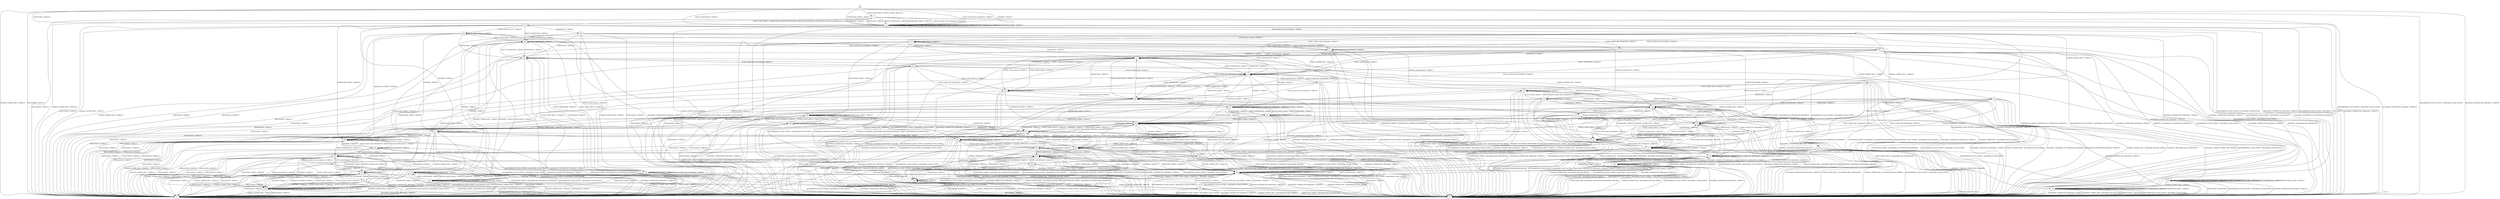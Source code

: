 digraph h9 {
s0 [label="s0"];
s1 [label="s1"];
s2 [label="s2"];
s3 [label="s3"];
s4 [label="s4"];
s5 [label="s5"];
s6 [label="s6"];
s7 [label="s7"];
s25 [label="s25"];
s26 [label="s26"];
s42 [label="s42"];
s44 [label="s44"];
s8 [label="s8"];
s9 [label="s9"];
s10 [label="s10"];
s11 [label="s11"];
s22 [label="s22"];
s27 [label="s27"];
s28 [label="s28"];
s29 [label="s29"];
s30 [label="s30"];
s39 [label="s39"];
s43 [label="s43"];
s45 [label="s45"];
s46 [label="s46"];
s48 [label="s48"];
s51 [label="s51"];
s12 [label="s12"];
s13 [label="s13"];
s14 [label="s14"];
s15 [label="s15"];
s16 [label="s16"];
s23 [label="s23"];
s24 [label="s24"];
s31 [label="s31"];
s32 [label="s32"];
s33 [label="s33"];
s37 [label="s37"];
s47 [label="s47"];
s49 [label="s49"];
s54 [label="s54"];
s55 [label="s55"];
s17 [label="s17"];
s18 [label="s18"];
s19 [label="s19"];
s20 [label="s20"];
s34 [label="s34"];
s35 [label="s35"];
s38 [label="s38"];
s40 [label="s40"];
s50 [label="s50"];
s52 [label="s52"];
s56 [label="s56"];
s57 [label="s57"];
s58 [label="s58"];
s21 [label="s21"];
s36 [label="s36"];
s41 [label="s41"];
s53 [label="s53"];
s59 [label="s59"];
s60 [label="s60"];
s61 [label="s61"];
s62 [label="s62"];
s63 [label="s63"];
s64 [label="s64"];
s0 -> s1 [label="ECDH_CLIENT_HELLO / HELLO_VERIFY_REQUEST+"];
s0 -> s2 [label="ECDH_CLIENT_KEY_EXCHANGE / TIMEOUT"];
s0 -> s3 [label="CHANGE_CIPHER_SPEC / TIMEOUT"];
s0 -> s2 [label="FINISHED / TIMEOUT"];
s0 -> s3 [label="APPLICATION / TIMEOUT"];
s0 -> s2 [label="CERTIFICATE / TIMEOUT"];
s0 -> s2 [label="EMPTY_CERTIFICATE / TIMEOUT"];
s0 -> s2 [label="CERTIFICATE_VERIFY / TIMEOUT"];
s0 -> s4 [label="Alert(WARNING,CLOSE_NOTIFY) / Alert(FATAL,CLOSE_NOTIFY)"];
s0 -> s4 [label="Alert(FATAL,UNEXPECTED_MESSAGE) / TIMEOUT"];
s1 -> s5 [label="ECDH_CLIENT_HELLO / SERVER_HELLO,CERTIFICATE,ECDHE_SERVER_KEY_EXCHANGE,CERTIFICATE_REQUEST,SERVER_HELLO_DONE"];
s1 -> s2 [label="ECDH_CLIENT_KEY_EXCHANGE / TIMEOUT"];
s1 -> s3 [label="CHANGE_CIPHER_SPEC / TIMEOUT"];
s1 -> s2 [label="FINISHED / TIMEOUT"];
s1 -> s3 [label="APPLICATION / TIMEOUT"];
s1 -> s2 [label="CERTIFICATE / TIMEOUT"];
s1 -> s2 [label="EMPTY_CERTIFICATE / TIMEOUT"];
s1 -> s2 [label="CERTIFICATE_VERIFY / TIMEOUT"];
s1 -> s4 [label="Alert(WARNING,CLOSE_NOTIFY) / Alert(FATAL,CLOSE_NOTIFY)"];
s1 -> s4 [label="Alert(FATAL,UNEXPECTED_MESSAGE) / TIMEOUT"];
s2 -> s2 [label="ECDH_CLIENT_HELLO / TIMEOUT"];
s2 -> s2 [label="ECDH_CLIENT_KEY_EXCHANGE / TIMEOUT"];
s2 -> s3 [label="CHANGE_CIPHER_SPEC / TIMEOUT"];
s2 -> s2 [label="FINISHED / TIMEOUT"];
s2 -> s3 [label="APPLICATION / TIMEOUT"];
s2 -> s2 [label="CERTIFICATE / TIMEOUT"];
s2 -> s2 [label="EMPTY_CERTIFICATE / TIMEOUT"];
s2 -> s2 [label="CERTIFICATE_VERIFY / TIMEOUT"];
s2 -> s4 [label="Alert(WARNING,CLOSE_NOTIFY) / Alert(FATAL,CLOSE_NOTIFY)"];
s2 -> s4 [label="Alert(FATAL,UNEXPECTED_MESSAGE) / TIMEOUT"];
s3 -> s3 [label="ECDH_CLIENT_HELLO / TIMEOUT"];
s3 -> s3 [label="ECDH_CLIENT_KEY_EXCHANGE / TIMEOUT"];
s3 -> s3 [label="CHANGE_CIPHER_SPEC / TIMEOUT"];
s3 -> s3 [label="FINISHED / TIMEOUT"];
s3 -> s3 [label="APPLICATION / TIMEOUT"];
s3 -> s3 [label="CERTIFICATE / TIMEOUT"];
s3 -> s3 [label="EMPTY_CERTIFICATE / TIMEOUT"];
s3 -> s3 [label="CERTIFICATE_VERIFY / TIMEOUT"];
s3 -> s3 [label="Alert(WARNING,CLOSE_NOTIFY) / TIMEOUT"];
s3 -> s3 [label="Alert(FATAL,UNEXPECTED_MESSAGE) / TIMEOUT"];
s4 -> s4 [label="ECDH_CLIENT_HELLO / SOCKET_CLOSED"];
s4 -> s4 [label="ECDH_CLIENT_KEY_EXCHANGE / SOCKET_CLOSED"];
s4 -> s4 [label="CHANGE_CIPHER_SPEC / SOCKET_CLOSED"];
s4 -> s4 [label="FINISHED / SOCKET_CLOSED"];
s4 -> s4 [label="APPLICATION / SOCKET_CLOSED"];
s4 -> s4 [label="CERTIFICATE / SOCKET_CLOSED"];
s4 -> s4 [label="EMPTY_CERTIFICATE / SOCKET_CLOSED"];
s4 -> s4 [label="CERTIFICATE_VERIFY / SOCKET_CLOSED"];
s4 -> s4 [label="Alert(WARNING,CLOSE_NOTIFY) / SOCKET_CLOSED"];
s4 -> s4 [label="Alert(FATAL,UNEXPECTED_MESSAGE) / SOCKET_CLOSED"];
s5 -> s42 [label="ECDH_CLIENT_HELLO / TIMEOUT"];
s5 -> s6 [label="ECDH_CLIENT_KEY_EXCHANGE / TIMEOUT"];
s5 -> s3 [label="CHANGE_CIPHER_SPEC / TIMEOUT"];
s5 -> s7 [label="FINISHED / TIMEOUT"];
s5 -> s3 [label="APPLICATION / TIMEOUT"];
s5 -> s25 [label="CERTIFICATE / TIMEOUT"];
s5 -> s44 [label="EMPTY_CERTIFICATE / TIMEOUT"];
s5 -> s26 [label="CERTIFICATE_VERIFY / TIMEOUT"];
s5 -> s4 [label="Alert(WARNING,CLOSE_NOTIFY) / Alert(FATAL,CLOSE_NOTIFY)"];
s5 -> s4 [label="Alert(FATAL,UNEXPECTED_MESSAGE) / TIMEOUT"];
s6 -> s8 [label="ECDH_CLIENT_HELLO / TIMEOUT"];
s6 -> s9 [label="ECDH_CLIENT_KEY_EXCHANGE / TIMEOUT"];
s6 -> s10 [label="CHANGE_CIPHER_SPEC / TIMEOUT"];
s6 -> s4 [label="FINISHED / Alert(FATAL,NO_CERTIFICATE_RESERVED)"];
s6 -> s3 [label="APPLICATION / TIMEOUT"];
s6 -> s11 [label="CERTIFICATE / TIMEOUT"];
s6 -> s22 [label="EMPTY_CERTIFICATE / TIMEOUT"];
s6 -> s4 [label="CERTIFICATE_VERIFY / Alert(FATAL,NO_CERTIFICATE_RESERVED)"];
s6 -> s4 [label="Alert(WARNING,CLOSE_NOTIFY) / Alert(FATAL,CLOSE_NOTIFY)"];
s6 -> s4 [label="Alert(FATAL,UNEXPECTED_MESSAGE) / TIMEOUT"];
s7 -> s7 [label="ECDH_CLIENT_HELLO / TIMEOUT"];
s7 -> s4 [label="ECDH_CLIENT_KEY_EXCHANGE / Alert(FATAL,HANDSHAKE_FAILURE)"];
s7 -> s3 [label="CHANGE_CIPHER_SPEC / TIMEOUT"];
s7 -> s7 [label="FINISHED / TIMEOUT"];
s7 -> s3 [label="APPLICATION / TIMEOUT"];
s7 -> s45 [label="CERTIFICATE / TIMEOUT"];
s7 -> s45 [label="EMPTY_CERTIFICATE / TIMEOUT"];
s7 -> s26 [label="CERTIFICATE_VERIFY / TIMEOUT"];
s7 -> s4 [label="Alert(WARNING,CLOSE_NOTIFY) / Alert(FATAL,CLOSE_NOTIFY)"];
s7 -> s4 [label="Alert(FATAL,UNEXPECTED_MESSAGE) / TIMEOUT"];
s25 -> s43 [label="ECDH_CLIENT_HELLO / TIMEOUT"];
s25 -> s27 [label="ECDH_CLIENT_KEY_EXCHANGE / TIMEOUT"];
s25 -> s3 [label="CHANGE_CIPHER_SPEC / TIMEOUT"];
s25 -> s39 [label="FINISHED / TIMEOUT"];
s25 -> s3 [label="APPLICATION / TIMEOUT"];
s25 -> s28 [label="CERTIFICATE / TIMEOUT"];
s25 -> s44 [label="EMPTY_CERTIFICATE / TIMEOUT"];
s25 -> s48 [label="CERTIFICATE_VERIFY / TIMEOUT"];
s25 -> s4 [label="Alert(WARNING,CLOSE_NOTIFY) / Alert(FATAL,CLOSE_NOTIFY)"];
s25 -> s4 [label="Alert(FATAL,UNEXPECTED_MESSAGE) / TIMEOUT"];
s26 -> s26 [label="ECDH_CLIENT_HELLO / TIMEOUT"];
s26 -> s29 [label="ECDH_CLIENT_KEY_EXCHANGE / TIMEOUT"];
s26 -> s3 [label="CHANGE_CIPHER_SPEC / TIMEOUT"];
s26 -> s26 [label="FINISHED / TIMEOUT"];
s26 -> s3 [label="APPLICATION / TIMEOUT"];
s26 -> s30 [label="CERTIFICATE / TIMEOUT"];
s26 -> s51 [label="EMPTY_CERTIFICATE / TIMEOUT"];
s26 -> s26 [label="CERTIFICATE_VERIFY / TIMEOUT"];
s26 -> s4 [label="Alert(WARNING,CLOSE_NOTIFY) / Alert(FATAL,CLOSE_NOTIFY)"];
s26 -> s4 [label="Alert(FATAL,UNEXPECTED_MESSAGE) / TIMEOUT"];
s42 -> s42 [label="ECDH_CLIENT_HELLO / TIMEOUT"];
s42 -> s9 [label="ECDH_CLIENT_KEY_EXCHANGE / TIMEOUT"];
s42 -> s3 [label="CHANGE_CIPHER_SPEC / TIMEOUT"];
s42 -> s7 [label="FINISHED / TIMEOUT"];
s42 -> s3 [label="APPLICATION / TIMEOUT"];
s42 -> s28 [label="CERTIFICATE / TIMEOUT"];
s42 -> s44 [label="EMPTY_CERTIFICATE / TIMEOUT"];
s42 -> s26 [label="CERTIFICATE_VERIFY / TIMEOUT"];
s42 -> s4 [label="Alert(WARNING,CLOSE_NOTIFY) / Alert(FATAL,CLOSE_NOTIFY)"];
s42 -> s4 [label="Alert(FATAL,UNEXPECTED_MESSAGE) / TIMEOUT"];
s44 -> s43 [label="ECDH_CLIENT_HELLO / TIMEOUT"];
s44 -> s46 [label="ECDH_CLIENT_KEY_EXCHANGE / TIMEOUT"];
s44 -> s3 [label="CHANGE_CIPHER_SPEC / TIMEOUT"];
s44 -> s39 [label="FINISHED / TIMEOUT"];
s44 -> s3 [label="APPLICATION / TIMEOUT"];
s44 -> s28 [label="CERTIFICATE / TIMEOUT"];
s44 -> s44 [label="EMPTY_CERTIFICATE / TIMEOUT"];
s44 -> s48 [label="CERTIFICATE_VERIFY / TIMEOUT"];
s44 -> s4 [label="Alert(WARNING,CLOSE_NOTIFY) / Alert(FATAL,CLOSE_NOTIFY)"];
s44 -> s4 [label="Alert(FATAL,UNEXPECTED_MESSAGE) / TIMEOUT"];
s8 -> s8 [label="ECDH_CLIENT_HELLO / TIMEOUT"];
s8 -> s9 [label="ECDH_CLIENT_KEY_EXCHANGE / TIMEOUT"];
s8 -> s12 [label="CHANGE_CIPHER_SPEC / TIMEOUT"];
s8 -> s4 [label="FINISHED / Alert(FATAL,HANDSHAKE_FAILURE)"];
s8 -> s3 [label="APPLICATION / TIMEOUT"];
s8 -> s11 [label="CERTIFICATE / TIMEOUT"];
s8 -> s22 [label="EMPTY_CERTIFICATE / TIMEOUT"];
s8 -> s49 [label="CERTIFICATE_VERIFY / TIMEOUT"];
s8 -> s4 [label="Alert(WARNING,CLOSE_NOTIFY) / Alert(FATAL,CLOSE_NOTIFY)"];
s8 -> s4 [label="Alert(FATAL,UNEXPECTED_MESSAGE) / TIMEOUT"];
s9 -> s8 [label="ECDH_CLIENT_HELLO / TIMEOUT"];
s9 -> s9 [label="ECDH_CLIENT_KEY_EXCHANGE / TIMEOUT"];
s9 -> s13 [label="CHANGE_CIPHER_SPEC / TIMEOUT"];
s9 -> s4 [label="FINISHED / Alert(FATAL,HANDSHAKE_FAILURE)"];
s9 -> s3 [label="APPLICATION / TIMEOUT"];
s9 -> s11 [label="CERTIFICATE / TIMEOUT"];
s9 -> s22 [label="EMPTY_CERTIFICATE / TIMEOUT"];
s9 -> s4 [label="CERTIFICATE_VERIFY / Alert(FATAL,NO_CERTIFICATE_RESERVED)"];
s9 -> s4 [label="Alert(WARNING,CLOSE_NOTIFY) / Alert(FATAL,CLOSE_NOTIFY)"];
s9 -> s4 [label="Alert(FATAL,UNEXPECTED_MESSAGE) / TIMEOUT"];
s10 -> s12 [label="ECDH_CLIENT_HELLO / TIMEOUT"];
s10 -> s13 [label="ECDH_CLIENT_KEY_EXCHANGE / TIMEOUT"];
s10 -> s4 [label="CHANGE_CIPHER_SPEC / Alert(FATAL,DECODE_ERROR)"];
s10 -> s4 [label="FINISHED / Alert(FATAL,NO_CERTIFICATE_RESERVED)"];
s10 -> s3 [label="APPLICATION / TIMEOUT"];
s10 -> s14 [label="CERTIFICATE / TIMEOUT"];
s10 -> s15 [label="EMPTY_CERTIFICATE / TIMEOUT"];
s10 -> s4 [label="CERTIFICATE_VERIFY / Alert(FATAL,NO_CERTIFICATE_RESERVED)"];
s10 -> s4 [label="Alert(WARNING,CLOSE_NOTIFY) / Alert(FATAL,CLOSE_NOTIFY)"];
s10 -> s4 [label="Alert(FATAL,UNEXPECTED_MESSAGE) / TIMEOUT"];
s11 -> s23 [label="ECDH_CLIENT_HELLO / TIMEOUT"];
s11 -> s16 [label="ECDH_CLIENT_KEY_EXCHANGE / TIMEOUT"];
s11 -> s14 [label="CHANGE_CIPHER_SPEC / TIMEOUT"];
s11 -> s37 [label="FINISHED / TIMEOUT"];
s11 -> s3 [label="APPLICATION / TIMEOUT"];
s11 -> s11 [label="CERTIFICATE / TIMEOUT"];
s11 -> s22 [label="EMPTY_CERTIFICATE / TIMEOUT"];
s11 -> s55 [label="CERTIFICATE_VERIFY / TIMEOUT"];
s11 -> s4 [label="Alert(WARNING,CLOSE_NOTIFY) / Alert(FATAL,CLOSE_NOTIFY)"];
s11 -> s4 [label="Alert(FATAL,UNEXPECTED_MESSAGE) / TIMEOUT"];
s22 -> s23 [label="ECDH_CLIENT_HELLO / TIMEOUT"];
s22 -> s24 [label="ECDH_CLIENT_KEY_EXCHANGE / TIMEOUT"];
s22 -> s15 [label="CHANGE_CIPHER_SPEC / TIMEOUT"];
s22 -> s37 [label="FINISHED / TIMEOUT"];
s22 -> s3 [label="APPLICATION / TIMEOUT"];
s22 -> s11 [label="CERTIFICATE / TIMEOUT"];
s22 -> s22 [label="EMPTY_CERTIFICATE / TIMEOUT"];
s22 -> s55 [label="CERTIFICATE_VERIFY / TIMEOUT"];
s22 -> s4 [label="Alert(WARNING,CLOSE_NOTIFY) / Alert(FATAL,CLOSE_NOTIFY)"];
s22 -> s4 [label="Alert(FATAL,UNEXPECTED_MESSAGE) / TIMEOUT"];
s27 -> s20 [label="ECDH_CLIENT_HELLO / TIMEOUT"];
s27 -> s23 [label="ECDH_CLIENT_KEY_EXCHANGE / TIMEOUT"];
s27 -> s31 [label="CHANGE_CIPHER_SPEC / TIMEOUT"];
s27 -> s4 [label="FINISHED / Alert(FATAL,BAD_CERTIFICATE)"];
s27 -> s3 [label="APPLICATION / TIMEOUT"];
s27 -> s11 [label="CERTIFICATE / TIMEOUT"];
s27 -> s22 [label="EMPTY_CERTIFICATE / TIMEOUT"];
s27 -> s32 [label="CERTIFICATE_VERIFY / TIMEOUT"];
s27 -> s4 [label="Alert(WARNING,CLOSE_NOTIFY) / Alert(FATAL,CLOSE_NOTIFY)"];
s27 -> s4 [label="Alert(FATAL,UNEXPECTED_MESSAGE) / TIMEOUT"];
s28 -> s43 [label="ECDH_CLIENT_HELLO / TIMEOUT"];
s28 -> s16 [label="ECDH_CLIENT_KEY_EXCHANGE / TIMEOUT"];
s28 -> s3 [label="CHANGE_CIPHER_SPEC / TIMEOUT"];
s28 -> s39 [label="FINISHED / TIMEOUT"];
s28 -> s3 [label="APPLICATION / TIMEOUT"];
s28 -> s28 [label="CERTIFICATE / TIMEOUT"];
s28 -> s44 [label="EMPTY_CERTIFICATE / TIMEOUT"];
s28 -> s48 [label="CERTIFICATE_VERIFY / TIMEOUT"];
s28 -> s4 [label="Alert(WARNING,CLOSE_NOTIFY) / Alert(FATAL,CLOSE_NOTIFY)"];
s28 -> s4 [label="Alert(FATAL,UNEXPECTED_MESSAGE) / TIMEOUT"];
s29 -> s26 [label="ECDH_CLIENT_HELLO / TIMEOUT"];
s29 -> s29 [label="ECDH_CLIENT_KEY_EXCHANGE / TIMEOUT"];
s29 -> s3 [label="CHANGE_CIPHER_SPEC / TIMEOUT"];
s29 -> s26 [label="FINISHED / TIMEOUT"];
s29 -> s3 [label="APPLICATION / TIMEOUT"];
s29 -> s30 [label="CERTIFICATE / TIMEOUT"];
s29 -> s51 [label="EMPTY_CERTIFICATE / TIMEOUT"];
s29 -> s4 [label="CERTIFICATE_VERIFY / Alert(FATAL,NO_CERTIFICATE_RESERVED)"];
s29 -> s4 [label="Alert(WARNING,CLOSE_NOTIFY) / Alert(FATAL,CLOSE_NOTIFY)"];
s29 -> s4 [label="Alert(FATAL,UNEXPECTED_MESSAGE) / TIMEOUT"];
s30 -> s48 [label="ECDH_CLIENT_HELLO / TIMEOUT"];
s30 -> s33 [label="ECDH_CLIENT_KEY_EXCHANGE / TIMEOUT"];
s30 -> s3 [label="CHANGE_CIPHER_SPEC / TIMEOUT"];
s30 -> s48 [label="FINISHED / TIMEOUT"];
s30 -> s3 [label="APPLICATION / TIMEOUT"];
s30 -> s30 [label="CERTIFICATE / TIMEOUT"];
s30 -> s51 [label="EMPTY_CERTIFICATE / TIMEOUT"];
s30 -> s48 [label="CERTIFICATE_VERIFY / TIMEOUT"];
s30 -> s4 [label="Alert(WARNING,CLOSE_NOTIFY) / Alert(FATAL,CLOSE_NOTIFY)"];
s30 -> s4 [label="Alert(FATAL,UNEXPECTED_MESSAGE) / TIMEOUT"];
s39 -> s39 [label="ECDH_CLIENT_HELLO / TIMEOUT"];
s39 -> s39 [label="ECDH_CLIENT_KEY_EXCHANGE / TIMEOUT"];
s39 -> s3 [label="CHANGE_CIPHER_SPEC / TIMEOUT"];
s39 -> s39 [label="FINISHED / TIMEOUT"];
s39 -> s3 [label="APPLICATION / TIMEOUT"];
s39 -> s45 [label="CERTIFICATE / TIMEOUT"];
s39 -> s45 [label="EMPTY_CERTIFICATE / TIMEOUT"];
s39 -> s48 [label="CERTIFICATE_VERIFY / TIMEOUT"];
s39 -> s4 [label="Alert(WARNING,CLOSE_NOTIFY) / Alert(FATAL,CLOSE_NOTIFY)"];
s39 -> s4 [label="Alert(FATAL,UNEXPECTED_MESSAGE) / TIMEOUT"];
s43 -> s43 [label="ECDH_CLIENT_HELLO / TIMEOUT"];
s43 -> s43 [label="ECDH_CLIENT_KEY_EXCHANGE / TIMEOUT"];
s43 -> s3 [label="CHANGE_CIPHER_SPEC / TIMEOUT"];
s43 -> s39 [label="FINISHED / TIMEOUT"];
s43 -> s3 [label="APPLICATION / TIMEOUT"];
s43 -> s28 [label="CERTIFICATE / TIMEOUT"];
s43 -> s44 [label="EMPTY_CERTIFICATE / TIMEOUT"];
s43 -> s48 [label="CERTIFICATE_VERIFY / TIMEOUT"];
s43 -> s4 [label="Alert(WARNING,CLOSE_NOTIFY) / Alert(FATAL,CLOSE_NOTIFY)"];
s43 -> s4 [label="Alert(FATAL,UNEXPECTED_MESSAGE) / TIMEOUT"];
s45 -> s39 [label="ECDH_CLIENT_HELLO / TIMEOUT"];
s45 -> s4 [label="ECDH_CLIENT_KEY_EXCHANGE / Alert(FATAL,HANDSHAKE_FAILURE)"];
s45 -> s3 [label="CHANGE_CIPHER_SPEC / TIMEOUT"];
s45 -> s39 [label="FINISHED / TIMEOUT"];
s45 -> s3 [label="APPLICATION / TIMEOUT"];
s45 -> s45 [label="CERTIFICATE / TIMEOUT"];
s45 -> s45 [label="EMPTY_CERTIFICATE / TIMEOUT"];
s45 -> s48 [label="CERTIFICATE_VERIFY / TIMEOUT"];
s45 -> s4 [label="Alert(WARNING,CLOSE_NOTIFY) / Alert(FATAL,CLOSE_NOTIFY)"];
s45 -> s4 [label="Alert(FATAL,UNEXPECTED_MESSAGE) / TIMEOUT"];
s46 -> s20 [label="ECDH_CLIENT_HELLO / TIMEOUT"];
s46 -> s23 [label="ECDH_CLIENT_KEY_EXCHANGE / TIMEOUT"];
s46 -> s47 [label="CHANGE_CIPHER_SPEC / TIMEOUT"];
s46 -> s4 [label="FINISHED / Alert(FATAL,NO_CERTIFICATE_RESERVED)"];
s46 -> s3 [label="APPLICATION / TIMEOUT"];
s46 -> s11 [label="CERTIFICATE / TIMEOUT"];
s46 -> s22 [label="EMPTY_CERTIFICATE / TIMEOUT"];
s46 -> s4 [label="CERTIFICATE_VERIFY / Alert(FATAL,NO_CERTIFICATE_RESERVED)"];
s46 -> s4 [label="Alert(WARNING,CLOSE_NOTIFY) / Alert(FATAL,CLOSE_NOTIFY)"];
s46 -> s4 [label="Alert(FATAL,UNEXPECTED_MESSAGE) / TIMEOUT"];
s48 -> s48 [label="ECDH_CLIENT_HELLO / TIMEOUT"];
s48 -> s48 [label="ECDH_CLIENT_KEY_EXCHANGE / TIMEOUT"];
s48 -> s3 [label="CHANGE_CIPHER_SPEC / TIMEOUT"];
s48 -> s48 [label="FINISHED / TIMEOUT"];
s48 -> s3 [label="APPLICATION / TIMEOUT"];
s48 -> s30 [label="CERTIFICATE / TIMEOUT"];
s48 -> s51 [label="EMPTY_CERTIFICATE / TIMEOUT"];
s48 -> s48 [label="CERTIFICATE_VERIFY / TIMEOUT"];
s48 -> s4 [label="Alert(WARNING,CLOSE_NOTIFY) / Alert(FATAL,CLOSE_NOTIFY)"];
s48 -> s4 [label="Alert(FATAL,UNEXPECTED_MESSAGE) / TIMEOUT"];
s51 -> s48 [label="ECDH_CLIENT_HELLO / TIMEOUT"];
s51 -> s54 [label="ECDH_CLIENT_KEY_EXCHANGE / TIMEOUT"];
s51 -> s3 [label="CHANGE_CIPHER_SPEC / TIMEOUT"];
s51 -> s48 [label="FINISHED / TIMEOUT"];
s51 -> s3 [label="APPLICATION / TIMEOUT"];
s51 -> s30 [label="CERTIFICATE / TIMEOUT"];
s51 -> s51 [label="EMPTY_CERTIFICATE / TIMEOUT"];
s51 -> s48 [label="CERTIFICATE_VERIFY / TIMEOUT"];
s51 -> s4 [label="Alert(WARNING,CLOSE_NOTIFY) / Alert(FATAL,CLOSE_NOTIFY)"];
s51 -> s4 [label="Alert(FATAL,UNEXPECTED_MESSAGE) / TIMEOUT"];
s12 -> s12 [label="ECDH_CLIENT_HELLO / TIMEOUT"];
s12 -> s13 [label="ECDH_CLIENT_KEY_EXCHANGE / TIMEOUT"];
s12 -> s4 [label="CHANGE_CIPHER_SPEC / Alert(FATAL,DECODE_ERROR)"];
s12 -> s4 [label="FINISHED / Alert(FATAL,HANDSHAKE_FAILURE)"];
s12 -> s3 [label="APPLICATION / TIMEOUT"];
s12 -> s14 [label="CERTIFICATE / TIMEOUT"];
s12 -> s15 [label="EMPTY_CERTIFICATE / TIMEOUT"];
s12 -> s50 [label="CERTIFICATE_VERIFY / TIMEOUT"];
s12 -> s4 [label="Alert(WARNING,CLOSE_NOTIFY) / Alert(FATAL,CLOSE_NOTIFY)"];
s12 -> s4 [label="Alert(FATAL,UNEXPECTED_MESSAGE) / TIMEOUT"];
s13 -> s12 [label="ECDH_CLIENT_HELLO / TIMEOUT"];
s13 -> s13 [label="ECDH_CLIENT_KEY_EXCHANGE / TIMEOUT"];
s13 -> s4 [label="CHANGE_CIPHER_SPEC / Alert(FATAL,DECODE_ERROR)"];
s13 -> s4 [label="FINISHED / Alert(FATAL,HANDSHAKE_FAILURE)"];
s13 -> s3 [label="APPLICATION / TIMEOUT"];
s13 -> s14 [label="CERTIFICATE / TIMEOUT"];
s13 -> s15 [label="EMPTY_CERTIFICATE / TIMEOUT"];
s13 -> s4 [label="CERTIFICATE_VERIFY / Alert(FATAL,NO_CERTIFICATE_RESERVED)"];
s13 -> s4 [label="Alert(WARNING,CLOSE_NOTIFY) / Alert(FATAL,CLOSE_NOTIFY)"];
s13 -> s4 [label="Alert(FATAL,UNEXPECTED_MESSAGE) / TIMEOUT"];
s14 -> s17 [label="ECDH_CLIENT_HELLO / TIMEOUT"];
s14 -> s18 [label="ECDH_CLIENT_KEY_EXCHANGE / TIMEOUT"];
s14 -> s4 [label="CHANGE_CIPHER_SPEC / Alert(FATAL,DECODE_ERROR)"];
s14 -> s38 [label="FINISHED / TIMEOUT"];
s14 -> s3 [label="APPLICATION / TIMEOUT"];
s14 -> s14 [label="CERTIFICATE / TIMEOUT"];
s14 -> s15 [label="EMPTY_CERTIFICATE / TIMEOUT"];
s14 -> s56 [label="CERTIFICATE_VERIFY / TIMEOUT"];
s14 -> s4 [label="Alert(WARNING,CLOSE_NOTIFY) / Alert(FATAL,CLOSE_NOTIFY)"];
s14 -> s4 [label="Alert(FATAL,UNEXPECTED_MESSAGE) / TIMEOUT"];
s15 -> s17 [label="ECDH_CLIENT_HELLO / TIMEOUT"];
s15 -> s19 [label="ECDH_CLIENT_KEY_EXCHANGE / TIMEOUT"];
s15 -> s4 [label="CHANGE_CIPHER_SPEC / Alert(FATAL,DECODE_ERROR)"];
s15 -> s38 [label="FINISHED / TIMEOUT"];
s15 -> s3 [label="APPLICATION / TIMEOUT"];
s15 -> s14 [label="CERTIFICATE / TIMEOUT"];
s15 -> s15 [label="EMPTY_CERTIFICATE / TIMEOUT"];
s15 -> s56 [label="CERTIFICATE_VERIFY / TIMEOUT"];
s15 -> s4 [label="Alert(WARNING,CLOSE_NOTIFY) / Alert(FATAL,CLOSE_NOTIFY)"];
s15 -> s4 [label="Alert(FATAL,UNEXPECTED_MESSAGE) / TIMEOUT"];
s16 -> s20 [label="ECDH_CLIENT_HELLO / TIMEOUT"];
s16 -> s23 [label="ECDH_CLIENT_KEY_EXCHANGE / TIMEOUT"];
s16 -> s18 [label="CHANGE_CIPHER_SPEC / TIMEOUT"];
s16 -> s4 [label="FINISHED / Alert(FATAL,HANDSHAKE_FAILURE)"];
s16 -> s3 [label="APPLICATION / TIMEOUT"];
s16 -> s11 [label="CERTIFICATE / TIMEOUT"];
s16 -> s22 [label="EMPTY_CERTIFICATE / TIMEOUT"];
s16 -> s4 [label="CERTIFICATE_VERIFY / Alert(FATAL,BAD_CERTIFICATE)"];
s16 -> s4 [label="Alert(WARNING,CLOSE_NOTIFY) / Alert(FATAL,CLOSE_NOTIFY)"];
s16 -> s4 [label="Alert(FATAL,UNEXPECTED_MESSAGE) / TIMEOUT"];
s23 -> s23 [label="ECDH_CLIENT_HELLO / TIMEOUT"];
s23 -> s23 [label="ECDH_CLIENT_KEY_EXCHANGE / TIMEOUT"];
s23 -> s17 [label="CHANGE_CIPHER_SPEC / TIMEOUT"];
s23 -> s37 [label="FINISHED / TIMEOUT"];
s23 -> s3 [label="APPLICATION / TIMEOUT"];
s23 -> s11 [label="CERTIFICATE / TIMEOUT"];
s23 -> s22 [label="EMPTY_CERTIFICATE / TIMEOUT"];
s23 -> s55 [label="CERTIFICATE_VERIFY / TIMEOUT"];
s23 -> s4 [label="Alert(WARNING,CLOSE_NOTIFY) / Alert(FATAL,CLOSE_NOTIFY)"];
s23 -> s4 [label="Alert(FATAL,UNEXPECTED_MESSAGE) / TIMEOUT"];
s24 -> s20 [label="ECDH_CLIENT_HELLO / TIMEOUT"];
s24 -> s23 [label="ECDH_CLIENT_KEY_EXCHANGE / TIMEOUT"];
s24 -> s19 [label="CHANGE_CIPHER_SPEC / TIMEOUT"];
s24 -> s4 [label="FINISHED / Alert(FATAL,HANDSHAKE_FAILURE)"];
s24 -> s3 [label="APPLICATION / TIMEOUT"];
s24 -> s11 [label="CERTIFICATE / TIMEOUT"];
s24 -> s22 [label="EMPTY_CERTIFICATE / TIMEOUT"];
s24 -> s4 [label="CERTIFICATE_VERIFY / Alert(FATAL,NO_CERTIFICATE_RESERVED)"];
s24 -> s4 [label="Alert(WARNING,CLOSE_NOTIFY) / Alert(FATAL,CLOSE_NOTIFY)"];
s24 -> s4 [label="Alert(FATAL,UNEXPECTED_MESSAGE) / TIMEOUT"];
s31 -> s21 [label="ECDH_CLIENT_HELLO / TIMEOUT"];
s31 -> s17 [label="ECDH_CLIENT_KEY_EXCHANGE / TIMEOUT"];
s31 -> s4 [label="CHANGE_CIPHER_SPEC / Alert(FATAL,DECODE_ERROR)"];
s31 -> s4 [label="FINISHED / Alert(FATAL,BAD_CERTIFICATE)"];
s31 -> s3 [label="APPLICATION / TIMEOUT"];
s31 -> s14 [label="CERTIFICATE / TIMEOUT"];
s31 -> s15 [label="EMPTY_CERTIFICATE / TIMEOUT"];
s31 -> s34 [label="CERTIFICATE_VERIFY / TIMEOUT"];
s31 -> s4 [label="Alert(WARNING,CLOSE_NOTIFY) / Alert(FATAL,CLOSE_NOTIFY)"];
s31 -> s4 [label="Alert(FATAL,UNEXPECTED_MESSAGE) / TIMEOUT"];
s32 -> s4 [label="ECDH_CLIENT_HELLO / Alert(FATAL,BAD_CERTIFICATE)"];
s32 -> s55 [label="ECDH_CLIENT_KEY_EXCHANGE / TIMEOUT"];
s32 -> s34 [label="CHANGE_CIPHER_SPEC / TIMEOUT"];
s32 -> s35 [label="FINISHED / CHANGE_CIPHER_SPEC,FINISHED"];
s32 -> s3 [label="APPLICATION / TIMEOUT"];
s32 -> s57 [label="CERTIFICATE / TIMEOUT"];
s32 -> s58 [label="EMPTY_CERTIFICATE / TIMEOUT"];
s32 -> s55 [label="CERTIFICATE_VERIFY / TIMEOUT"];
s32 -> s4 [label="Alert(WARNING,CLOSE_NOTIFY) / Alert(FATAL,CLOSE_NOTIFY)"];
s32 -> s4 [label="Alert(FATAL,UNEXPECTED_MESSAGE) / TIMEOUT"];
s33 -> s48 [label="ECDH_CLIENT_HELLO / TIMEOUT"];
s33 -> s48 [label="ECDH_CLIENT_KEY_EXCHANGE / TIMEOUT"];
s33 -> s3 [label="CHANGE_CIPHER_SPEC / TIMEOUT"];
s33 -> s48 [label="FINISHED / TIMEOUT"];
s33 -> s3 [label="APPLICATION / TIMEOUT"];
s33 -> s30 [label="CERTIFICATE / TIMEOUT"];
s33 -> s51 [label="EMPTY_CERTIFICATE / TIMEOUT"];
s33 -> s4 [label="CERTIFICATE_VERIFY / Alert(FATAL,BAD_CERTIFICATE)"];
s33 -> s4 [label="Alert(WARNING,CLOSE_NOTIFY) / Alert(FATAL,CLOSE_NOTIFY)"];
s33 -> s4 [label="Alert(FATAL,UNEXPECTED_MESSAGE) / TIMEOUT"];
s37 -> s37 [label="ECDH_CLIENT_HELLO / TIMEOUT"];
s37 -> s37 [label="ECDH_CLIENT_KEY_EXCHANGE / TIMEOUT"];
s37 -> s38 [label="CHANGE_CIPHER_SPEC / TIMEOUT"];
s37 -> s37 [label="FINISHED / TIMEOUT"];
s37 -> s3 [label="APPLICATION / TIMEOUT"];
s37 -> s40 [label="CERTIFICATE / TIMEOUT"];
s37 -> s40 [label="EMPTY_CERTIFICATE / TIMEOUT"];
s37 -> s55 [label="CERTIFICATE_VERIFY / TIMEOUT"];
s37 -> s4 [label="Alert(WARNING,CLOSE_NOTIFY) / Alert(FATAL,CLOSE_NOTIFY)"];
s37 -> s4 [label="Alert(FATAL,UNEXPECTED_MESSAGE) / TIMEOUT"];
s47 -> s21 [label="ECDH_CLIENT_HELLO / TIMEOUT"];
s47 -> s17 [label="ECDH_CLIENT_KEY_EXCHANGE / TIMEOUT"];
s47 -> s4 [label="CHANGE_CIPHER_SPEC / Alert(FATAL,DECODE_ERROR)"];
s47 -> s4 [label="FINISHED / Alert(FATAL,NO_CERTIFICATE_RESERVED)"];
s47 -> s3 [label="APPLICATION / TIMEOUT"];
s47 -> s14 [label="CERTIFICATE / TIMEOUT"];
s47 -> s15 [label="EMPTY_CERTIFICATE / TIMEOUT"];
s47 -> s4 [label="CERTIFICATE_VERIFY / Alert(FATAL,NO_CERTIFICATE_RESERVED)"];
s47 -> s4 [label="Alert(WARNING,CLOSE_NOTIFY) / Alert(FATAL,CLOSE_NOTIFY)"];
s47 -> s4 [label="Alert(FATAL,UNEXPECTED_MESSAGE) / TIMEOUT"];
s49 -> s49 [label="ECDH_CLIENT_HELLO / TIMEOUT"];
s49 -> s52 [label="ECDH_CLIENT_KEY_EXCHANGE / TIMEOUT"];
s49 -> s50 [label="CHANGE_CIPHER_SPEC / TIMEOUT"];
s49 -> s49 [label="FINISHED / TIMEOUT"];
s49 -> s3 [label="APPLICATION / TIMEOUT"];
s49 -> s57 [label="CERTIFICATE / TIMEOUT"];
s49 -> s58 [label="EMPTY_CERTIFICATE / TIMEOUT"];
s49 -> s49 [label="CERTIFICATE_VERIFY / TIMEOUT"];
s49 -> s4 [label="Alert(WARNING,CLOSE_NOTIFY) / Alert(FATAL,CLOSE_NOTIFY)"];
s49 -> s4 [label="Alert(FATAL,UNEXPECTED_MESSAGE) / TIMEOUT"];
s54 -> s48 [label="ECDH_CLIENT_HELLO / TIMEOUT"];
s54 -> s48 [label="ECDH_CLIENT_KEY_EXCHANGE / TIMEOUT"];
s54 -> s3 [label="CHANGE_CIPHER_SPEC / TIMEOUT"];
s54 -> s48 [label="FINISHED / TIMEOUT"];
s54 -> s3 [label="APPLICATION / TIMEOUT"];
s54 -> s30 [label="CERTIFICATE / TIMEOUT"];
s54 -> s51 [label="EMPTY_CERTIFICATE / TIMEOUT"];
s54 -> s4 [label="CERTIFICATE_VERIFY / Alert(FATAL,NO_CERTIFICATE_RESERVED)"];
s54 -> s4 [label="Alert(WARNING,CLOSE_NOTIFY) / Alert(FATAL,CLOSE_NOTIFY)"];
s54 -> s4 [label="Alert(FATAL,UNEXPECTED_MESSAGE) / TIMEOUT"];
s55 -> s55 [label="ECDH_CLIENT_HELLO / TIMEOUT"];
s55 -> s55 [label="ECDH_CLIENT_KEY_EXCHANGE / TIMEOUT"];
s55 -> s56 [label="CHANGE_CIPHER_SPEC / TIMEOUT"];
s55 -> s55 [label="FINISHED / TIMEOUT"];
s55 -> s3 [label="APPLICATION / TIMEOUT"];
s55 -> s57 [label="CERTIFICATE / TIMEOUT"];
s55 -> s58 [label="EMPTY_CERTIFICATE / TIMEOUT"];
s55 -> s55 [label="CERTIFICATE_VERIFY / TIMEOUT"];
s55 -> s4 [label="Alert(WARNING,CLOSE_NOTIFY) / Alert(FATAL,CLOSE_NOTIFY)"];
s55 -> s4 [label="Alert(FATAL,UNEXPECTED_MESSAGE) / TIMEOUT"];
s17 -> s17 [label="ECDH_CLIENT_HELLO / TIMEOUT"];
s17 -> s17 [label="ECDH_CLIENT_KEY_EXCHANGE / TIMEOUT"];
s17 -> s4 [label="CHANGE_CIPHER_SPEC / Alert(FATAL,DECODE_ERROR)"];
s17 -> s38 [label="FINISHED / TIMEOUT"];
s17 -> s3 [label="APPLICATION / TIMEOUT"];
s17 -> s14 [label="CERTIFICATE / TIMEOUT"];
s17 -> s15 [label="EMPTY_CERTIFICATE / TIMEOUT"];
s17 -> s56 [label="CERTIFICATE_VERIFY / TIMEOUT"];
s17 -> s4 [label="Alert(WARNING,CLOSE_NOTIFY) / Alert(FATAL,CLOSE_NOTIFY)"];
s17 -> s4 [label="Alert(FATAL,UNEXPECTED_MESSAGE) / TIMEOUT"];
s18 -> s21 [label="ECDH_CLIENT_HELLO / TIMEOUT"];
s18 -> s17 [label="ECDH_CLIENT_KEY_EXCHANGE / TIMEOUT"];
s18 -> s4 [label="CHANGE_CIPHER_SPEC / Alert(FATAL,DECODE_ERROR)"];
s18 -> s4 [label="FINISHED / Alert(FATAL,HANDSHAKE_FAILURE)"];
s18 -> s3 [label="APPLICATION / TIMEOUT"];
s18 -> s14 [label="CERTIFICATE / TIMEOUT"];
s18 -> s15 [label="EMPTY_CERTIFICATE / TIMEOUT"];
s18 -> s4 [label="CERTIFICATE_VERIFY / Alert(FATAL,BAD_CERTIFICATE)"];
s18 -> s4 [label="Alert(WARNING,CLOSE_NOTIFY) / Alert(FATAL,CLOSE_NOTIFY)"];
s18 -> s4 [label="Alert(FATAL,UNEXPECTED_MESSAGE) / TIMEOUT"];
s19 -> s21 [label="ECDH_CLIENT_HELLO / TIMEOUT"];
s19 -> s17 [label="ECDH_CLIENT_KEY_EXCHANGE / TIMEOUT"];
s19 -> s4 [label="CHANGE_CIPHER_SPEC / Alert(FATAL,DECODE_ERROR)"];
s19 -> s4 [label="FINISHED / Alert(FATAL,HANDSHAKE_FAILURE)"];
s19 -> s3 [label="APPLICATION / TIMEOUT"];
s19 -> s14 [label="CERTIFICATE / TIMEOUT"];
s19 -> s15 [label="EMPTY_CERTIFICATE / TIMEOUT"];
s19 -> s4 [label="CERTIFICATE_VERIFY / Alert(FATAL,NO_CERTIFICATE_RESERVED)"];
s19 -> s4 [label="Alert(WARNING,CLOSE_NOTIFY) / Alert(FATAL,CLOSE_NOTIFY)"];
s19 -> s4 [label="Alert(FATAL,UNEXPECTED_MESSAGE) / TIMEOUT"];
s20 -> s20 [label="ECDH_CLIENT_HELLO / TIMEOUT"];
s20 -> s23 [label="ECDH_CLIENT_KEY_EXCHANGE / TIMEOUT"];
s20 -> s21 [label="CHANGE_CIPHER_SPEC / TIMEOUT"];
s20 -> s4 [label="FINISHED / Alert(FATAL,HANDSHAKE_FAILURE)"];
s20 -> s3 [label="APPLICATION / TIMEOUT"];
s20 -> s11 [label="CERTIFICATE / TIMEOUT"];
s20 -> s22 [label="EMPTY_CERTIFICATE / TIMEOUT"];
s20 -> s55 [label="CERTIFICATE_VERIFY / TIMEOUT"];
s20 -> s4 [label="Alert(WARNING,CLOSE_NOTIFY) / Alert(FATAL,CLOSE_NOTIFY)"];
s20 -> s4 [label="Alert(FATAL,UNEXPECTED_MESSAGE) / TIMEOUT"];
s34 -> s4 [label="ECDH_CLIENT_HELLO / Alert(FATAL,BAD_CERTIFICATE)"];
s34 -> s56 [label="ECDH_CLIENT_KEY_EXCHANGE / TIMEOUT"];
s34 -> s4 [label="CHANGE_CIPHER_SPEC / Alert(FATAL,DECODE_ERROR)"];
s34 -> s36 [label="FINISHED / CHANGE_CIPHER_SPEC,FINISHED"];
s34 -> s3 [label="APPLICATION / TIMEOUT"];
s34 -> s59 [label="CERTIFICATE / TIMEOUT"];
s34 -> s60 [label="EMPTY_CERTIFICATE / TIMEOUT"];
s34 -> s56 [label="CERTIFICATE_VERIFY / TIMEOUT"];
s34 -> s4 [label="Alert(WARNING,CLOSE_NOTIFY) / Alert(FATAL,CLOSE_NOTIFY)"];
s34 -> s4 [label="Alert(FATAL,UNEXPECTED_MESSAGE) / TIMEOUT"];
s35 -> s35 [label="ECDH_CLIENT_HELLO / TIMEOUT"];
s35 -> s35 [label="ECDH_CLIENT_KEY_EXCHANGE / TIMEOUT"];
s35 -> s36 [label="CHANGE_CIPHER_SPEC / TIMEOUT"];
s35 -> s35 [label="FINISHED / TIMEOUT"];
s35 -> s4 [label="APPLICATION / APPLICATION"];
s35 -> s35 [label="CERTIFICATE / TIMEOUT"];
s35 -> s35 [label="EMPTY_CERTIFICATE / TIMEOUT"];
s35 -> s35 [label="CERTIFICATE_VERIFY / TIMEOUT"];
s35 -> s4 [label="Alert(WARNING,CLOSE_NOTIFY) / Alert(FATAL,CLOSE_NOTIFY)"];
s35 -> s4 [label="Alert(FATAL,UNEXPECTED_MESSAGE) / TIMEOUT"];
s38 -> s38 [label="ECDH_CLIENT_HELLO / TIMEOUT"];
s38 -> s38 [label="ECDH_CLIENT_KEY_EXCHANGE / TIMEOUT"];
s38 -> s4 [label="CHANGE_CIPHER_SPEC / Alert(FATAL,DECODE_ERROR)"];
s38 -> s38 [label="FINISHED / TIMEOUT"];
s38 -> s3 [label="APPLICATION / TIMEOUT"];
s38 -> s41 [label="CERTIFICATE / TIMEOUT"];
s38 -> s41 [label="EMPTY_CERTIFICATE / TIMEOUT"];
s38 -> s56 [label="CERTIFICATE_VERIFY / TIMEOUT"];
s38 -> s4 [label="Alert(WARNING,CLOSE_NOTIFY) / Alert(FATAL,CLOSE_NOTIFY)"];
s38 -> s4 [label="Alert(FATAL,UNEXPECTED_MESSAGE) / TIMEOUT"];
s40 -> s37 [label="ECDH_CLIENT_HELLO / TIMEOUT"];
s40 -> s4 [label="ECDH_CLIENT_KEY_EXCHANGE / Alert(FATAL,HANDSHAKE_FAILURE)"];
s40 -> s41 [label="CHANGE_CIPHER_SPEC / TIMEOUT"];
s40 -> s37 [label="FINISHED / TIMEOUT"];
s40 -> s3 [label="APPLICATION / TIMEOUT"];
s40 -> s40 [label="CERTIFICATE / TIMEOUT"];
s40 -> s40 [label="EMPTY_CERTIFICATE / TIMEOUT"];
s40 -> s55 [label="CERTIFICATE_VERIFY / TIMEOUT"];
s40 -> s4 [label="Alert(WARNING,CLOSE_NOTIFY) / Alert(FATAL,CLOSE_NOTIFY)"];
s40 -> s4 [label="Alert(FATAL,UNEXPECTED_MESSAGE) / TIMEOUT"];
s50 -> s50 [label="ECDH_CLIENT_HELLO / TIMEOUT"];
s50 -> s53 [label="ECDH_CLIENT_KEY_EXCHANGE / TIMEOUT"];
s50 -> s4 [label="CHANGE_CIPHER_SPEC / Alert(FATAL,DECODE_ERROR)"];
s50 -> s50 [label="FINISHED / TIMEOUT"];
s50 -> s3 [label="APPLICATION / TIMEOUT"];
s50 -> s59 [label="CERTIFICATE / TIMEOUT"];
s50 -> s60 [label="EMPTY_CERTIFICATE / TIMEOUT"];
s50 -> s50 [label="CERTIFICATE_VERIFY / TIMEOUT"];
s50 -> s4 [label="Alert(WARNING,CLOSE_NOTIFY) / Alert(FATAL,CLOSE_NOTIFY)"];
s50 -> s4 [label="Alert(FATAL,UNEXPECTED_MESSAGE) / TIMEOUT"];
s52 -> s49 [label="ECDH_CLIENT_HELLO / TIMEOUT"];
s52 -> s52 [label="ECDH_CLIENT_KEY_EXCHANGE / TIMEOUT"];
s52 -> s53 [label="CHANGE_CIPHER_SPEC / TIMEOUT"];
s52 -> s49 [label="FINISHED / TIMEOUT"];
s52 -> s3 [label="APPLICATION / TIMEOUT"];
s52 -> s57 [label="CERTIFICATE / TIMEOUT"];
s52 -> s58 [label="EMPTY_CERTIFICATE / TIMEOUT"];
s52 -> s4 [label="CERTIFICATE_VERIFY / Alert(FATAL,NO_CERTIFICATE_RESERVED)"];
s52 -> s4 [label="Alert(WARNING,CLOSE_NOTIFY) / Alert(FATAL,CLOSE_NOTIFY)"];
s52 -> s4 [label="Alert(FATAL,UNEXPECTED_MESSAGE) / TIMEOUT"];
s56 -> s56 [label="ECDH_CLIENT_HELLO / TIMEOUT"];
s56 -> s56 [label="ECDH_CLIENT_KEY_EXCHANGE / TIMEOUT"];
s56 -> s4 [label="CHANGE_CIPHER_SPEC / Alert(FATAL,DECODE_ERROR)"];
s56 -> s56 [label="FINISHED / TIMEOUT"];
s56 -> s3 [label="APPLICATION / TIMEOUT"];
s56 -> s59 [label="CERTIFICATE / TIMEOUT"];
s56 -> s60 [label="EMPTY_CERTIFICATE / TIMEOUT"];
s56 -> s56 [label="CERTIFICATE_VERIFY / TIMEOUT"];
s56 -> s4 [label="Alert(WARNING,CLOSE_NOTIFY) / Alert(FATAL,CLOSE_NOTIFY)"];
s56 -> s4 [label="Alert(FATAL,UNEXPECTED_MESSAGE) / TIMEOUT"];
s57 -> s55 [label="ECDH_CLIENT_HELLO / TIMEOUT"];
s57 -> s61 [label="ECDH_CLIENT_KEY_EXCHANGE / TIMEOUT"];
s57 -> s59 [label="CHANGE_CIPHER_SPEC / TIMEOUT"];
s57 -> s55 [label="FINISHED / TIMEOUT"];
s57 -> s3 [label="APPLICATION / TIMEOUT"];
s57 -> s57 [label="CERTIFICATE / TIMEOUT"];
s57 -> s58 [label="EMPTY_CERTIFICATE / TIMEOUT"];
s57 -> s55 [label="CERTIFICATE_VERIFY / TIMEOUT"];
s57 -> s4 [label="Alert(WARNING,CLOSE_NOTIFY) / Alert(FATAL,CLOSE_NOTIFY)"];
s57 -> s4 [label="Alert(FATAL,UNEXPECTED_MESSAGE) / TIMEOUT"];
s58 -> s55 [label="ECDH_CLIENT_HELLO / TIMEOUT"];
s58 -> s62 [label="ECDH_CLIENT_KEY_EXCHANGE / TIMEOUT"];
s58 -> s60 [label="CHANGE_CIPHER_SPEC / TIMEOUT"];
s58 -> s55 [label="FINISHED / TIMEOUT"];
s58 -> s3 [label="APPLICATION / TIMEOUT"];
s58 -> s57 [label="CERTIFICATE / TIMEOUT"];
s58 -> s58 [label="EMPTY_CERTIFICATE / TIMEOUT"];
s58 -> s55 [label="CERTIFICATE_VERIFY / TIMEOUT"];
s58 -> s4 [label="Alert(WARNING,CLOSE_NOTIFY) / Alert(FATAL,CLOSE_NOTIFY)"];
s58 -> s4 [label="Alert(FATAL,UNEXPECTED_MESSAGE) / TIMEOUT"];
s21 -> s21 [label="ECDH_CLIENT_HELLO / TIMEOUT"];
s21 -> s17 [label="ECDH_CLIENT_KEY_EXCHANGE / TIMEOUT"];
s21 -> s4 [label="CHANGE_CIPHER_SPEC / Alert(FATAL,DECODE_ERROR)"];
s21 -> s4 [label="FINISHED / Alert(FATAL,HANDSHAKE_FAILURE)"];
s21 -> s3 [label="APPLICATION / TIMEOUT"];
s21 -> s14 [label="CERTIFICATE / TIMEOUT"];
s21 -> s15 [label="EMPTY_CERTIFICATE / TIMEOUT"];
s21 -> s56 [label="CERTIFICATE_VERIFY / TIMEOUT"];
s21 -> s4 [label="Alert(WARNING,CLOSE_NOTIFY) / Alert(FATAL,CLOSE_NOTIFY)"];
s21 -> s4 [label="Alert(FATAL,UNEXPECTED_MESSAGE) / TIMEOUT"];
s36 -> s36 [label="ECDH_CLIENT_HELLO / TIMEOUT"];
s36 -> s36 [label="ECDH_CLIENT_KEY_EXCHANGE / TIMEOUT"];
s36 -> s4 [label="CHANGE_CIPHER_SPEC / Alert(FATAL,DECODE_ERROR)"];
s36 -> s36 [label="FINISHED / TIMEOUT"];
s36 -> s4 [label="APPLICATION / APPLICATION"];
s36 -> s36 [label="CERTIFICATE / TIMEOUT"];
s36 -> s36 [label="EMPTY_CERTIFICATE / TIMEOUT"];
s36 -> s36 [label="CERTIFICATE_VERIFY / TIMEOUT"];
s36 -> s4 [label="Alert(WARNING,CLOSE_NOTIFY) / Alert(FATAL,CLOSE_NOTIFY)"];
s36 -> s4 [label="Alert(FATAL,UNEXPECTED_MESSAGE) / TIMEOUT"];
s41 -> s38 [label="ECDH_CLIENT_HELLO / TIMEOUT"];
s41 -> s4 [label="ECDH_CLIENT_KEY_EXCHANGE / Alert(FATAL,HANDSHAKE_FAILURE)"];
s41 -> s4 [label="CHANGE_CIPHER_SPEC / Alert(FATAL,DECODE_ERROR)"];
s41 -> s38 [label="FINISHED / TIMEOUT"];
s41 -> s3 [label="APPLICATION / TIMEOUT"];
s41 -> s41 [label="CERTIFICATE / TIMEOUT"];
s41 -> s41 [label="EMPTY_CERTIFICATE / TIMEOUT"];
s41 -> s56 [label="CERTIFICATE_VERIFY / TIMEOUT"];
s41 -> s4 [label="Alert(WARNING,CLOSE_NOTIFY) / Alert(FATAL,CLOSE_NOTIFY)"];
s41 -> s4 [label="Alert(FATAL,UNEXPECTED_MESSAGE) / TIMEOUT"];
s53 -> s50 [label="ECDH_CLIENT_HELLO / TIMEOUT"];
s53 -> s53 [label="ECDH_CLIENT_KEY_EXCHANGE / TIMEOUT"];
s53 -> s4 [label="CHANGE_CIPHER_SPEC / Alert(FATAL,DECODE_ERROR)"];
s53 -> s50 [label="FINISHED / TIMEOUT"];
s53 -> s3 [label="APPLICATION / TIMEOUT"];
s53 -> s59 [label="CERTIFICATE / TIMEOUT"];
s53 -> s60 [label="EMPTY_CERTIFICATE / TIMEOUT"];
s53 -> s4 [label="CERTIFICATE_VERIFY / Alert(FATAL,NO_CERTIFICATE_RESERVED)"];
s53 -> s4 [label="Alert(WARNING,CLOSE_NOTIFY) / Alert(FATAL,CLOSE_NOTIFY)"];
s53 -> s4 [label="Alert(FATAL,UNEXPECTED_MESSAGE) / TIMEOUT"];
s59 -> s56 [label="ECDH_CLIENT_HELLO / TIMEOUT"];
s59 -> s63 [label="ECDH_CLIENT_KEY_EXCHANGE / TIMEOUT"];
s59 -> s4 [label="CHANGE_CIPHER_SPEC / Alert(FATAL,DECODE_ERROR)"];
s59 -> s56 [label="FINISHED / TIMEOUT"];
s59 -> s3 [label="APPLICATION / TIMEOUT"];
s59 -> s59 [label="CERTIFICATE / TIMEOUT"];
s59 -> s60 [label="EMPTY_CERTIFICATE / TIMEOUT"];
s59 -> s56 [label="CERTIFICATE_VERIFY / TIMEOUT"];
s59 -> s4 [label="Alert(WARNING,CLOSE_NOTIFY) / Alert(FATAL,CLOSE_NOTIFY)"];
s59 -> s4 [label="Alert(FATAL,UNEXPECTED_MESSAGE) / TIMEOUT"];
s60 -> s56 [label="ECDH_CLIENT_HELLO / TIMEOUT"];
s60 -> s64 [label="ECDH_CLIENT_KEY_EXCHANGE / TIMEOUT"];
s60 -> s4 [label="CHANGE_CIPHER_SPEC / Alert(FATAL,DECODE_ERROR)"];
s60 -> s56 [label="FINISHED / TIMEOUT"];
s60 -> s3 [label="APPLICATION / TIMEOUT"];
s60 -> s59 [label="CERTIFICATE / TIMEOUT"];
s60 -> s60 [label="EMPTY_CERTIFICATE / TIMEOUT"];
s60 -> s56 [label="CERTIFICATE_VERIFY / TIMEOUT"];
s60 -> s4 [label="Alert(WARNING,CLOSE_NOTIFY) / Alert(FATAL,CLOSE_NOTIFY)"];
s60 -> s4 [label="Alert(FATAL,UNEXPECTED_MESSAGE) / TIMEOUT"];
s61 -> s55 [label="ECDH_CLIENT_HELLO / TIMEOUT"];
s61 -> s55 [label="ECDH_CLIENT_KEY_EXCHANGE / TIMEOUT"];
s61 -> s63 [label="CHANGE_CIPHER_SPEC / TIMEOUT"];
s61 -> s55 [label="FINISHED / TIMEOUT"];
s61 -> s3 [label="APPLICATION / TIMEOUT"];
s61 -> s57 [label="CERTIFICATE / TIMEOUT"];
s61 -> s58 [label="EMPTY_CERTIFICATE / TIMEOUT"];
s61 -> s4 [label="CERTIFICATE_VERIFY / Alert(FATAL,BAD_CERTIFICATE)"];
s61 -> s4 [label="Alert(WARNING,CLOSE_NOTIFY) / Alert(FATAL,CLOSE_NOTIFY)"];
s61 -> s4 [label="Alert(FATAL,UNEXPECTED_MESSAGE) / TIMEOUT"];
s62 -> s55 [label="ECDH_CLIENT_HELLO / TIMEOUT"];
s62 -> s55 [label="ECDH_CLIENT_KEY_EXCHANGE / TIMEOUT"];
s62 -> s64 [label="CHANGE_CIPHER_SPEC / TIMEOUT"];
s62 -> s55 [label="FINISHED / TIMEOUT"];
s62 -> s3 [label="APPLICATION / TIMEOUT"];
s62 -> s57 [label="CERTIFICATE / TIMEOUT"];
s62 -> s58 [label="EMPTY_CERTIFICATE / TIMEOUT"];
s62 -> s4 [label="CERTIFICATE_VERIFY / Alert(FATAL,NO_CERTIFICATE_RESERVED)"];
s62 -> s4 [label="Alert(WARNING,CLOSE_NOTIFY) / Alert(FATAL,CLOSE_NOTIFY)"];
s62 -> s4 [label="Alert(FATAL,UNEXPECTED_MESSAGE) / TIMEOUT"];
s63 -> s56 [label="ECDH_CLIENT_HELLO / TIMEOUT"];
s63 -> s56 [label="ECDH_CLIENT_KEY_EXCHANGE / TIMEOUT"];
s63 -> s4 [label="CHANGE_CIPHER_SPEC / Alert(FATAL,DECODE_ERROR)"];
s63 -> s56 [label="FINISHED / TIMEOUT"];
s63 -> s3 [label="APPLICATION / TIMEOUT"];
s63 -> s59 [label="CERTIFICATE / TIMEOUT"];
s63 -> s60 [label="EMPTY_CERTIFICATE / TIMEOUT"];
s63 -> s4 [label="CERTIFICATE_VERIFY / Alert(FATAL,BAD_CERTIFICATE)"];
s63 -> s4 [label="Alert(WARNING,CLOSE_NOTIFY) / Alert(FATAL,CLOSE_NOTIFY)"];
s63 -> s4 [label="Alert(FATAL,UNEXPECTED_MESSAGE) / TIMEOUT"];
s64 -> s56 [label="ECDH_CLIENT_HELLO / TIMEOUT"];
s64 -> s56 [label="ECDH_CLIENT_KEY_EXCHANGE / TIMEOUT"];
s64 -> s4 [label="CHANGE_CIPHER_SPEC / Alert(FATAL,DECODE_ERROR)"];
s64 -> s56 [label="FINISHED / TIMEOUT"];
s64 -> s3 [label="APPLICATION / TIMEOUT"];
s64 -> s59 [label="CERTIFICATE / TIMEOUT"];
s64 -> s60 [label="EMPTY_CERTIFICATE / TIMEOUT"];
s64 -> s4 [label="CERTIFICATE_VERIFY / Alert(FATAL,NO_CERTIFICATE_RESERVED)"];
s64 -> s4 [label="Alert(WARNING,CLOSE_NOTIFY) / Alert(FATAL,CLOSE_NOTIFY)"];
s64 -> s4 [label="Alert(FATAL,UNEXPECTED_MESSAGE) / TIMEOUT"];
__start0 [shape=none, label=""];
__start0 -> s0 [label=""];
}
